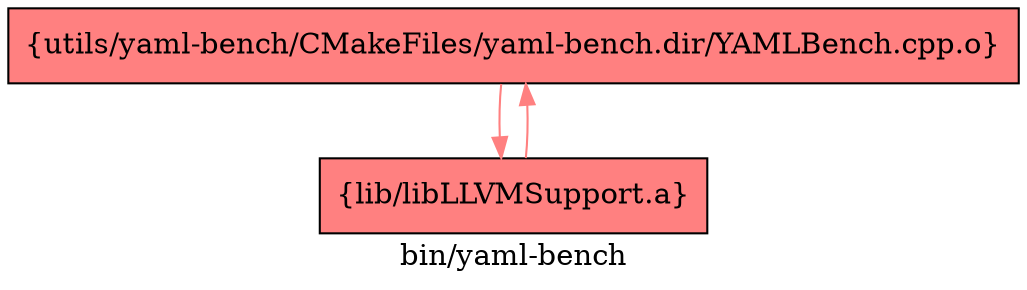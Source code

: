 digraph "bin/yaml-bench" {
	label="bin/yaml-bench";
	{ rank=same; Node0x5604bfa498a8;  }

	Node0x5604bfa498a8 [shape=record,shape=box,style=filled,fillcolor="1.000000 0.5 1",group=1,label="{utils/yaml-bench/CMakeFiles/yaml-bench.dir/YAMLBench.cpp.o}"];
	Node0x5604bfa498a8 -> Node0x5604bfa49bc8[color="1.000000 0.5 1"];
	Node0x5604bfa49bc8 [shape=record,shape=box,style=filled,fillcolor="1.000000 0.5 1",group=1,label="{lib/libLLVMSupport.a}"];
	Node0x5604bfa49bc8 -> Node0x5604bfa498a8[color="1.000000 0.5 1"];
}
